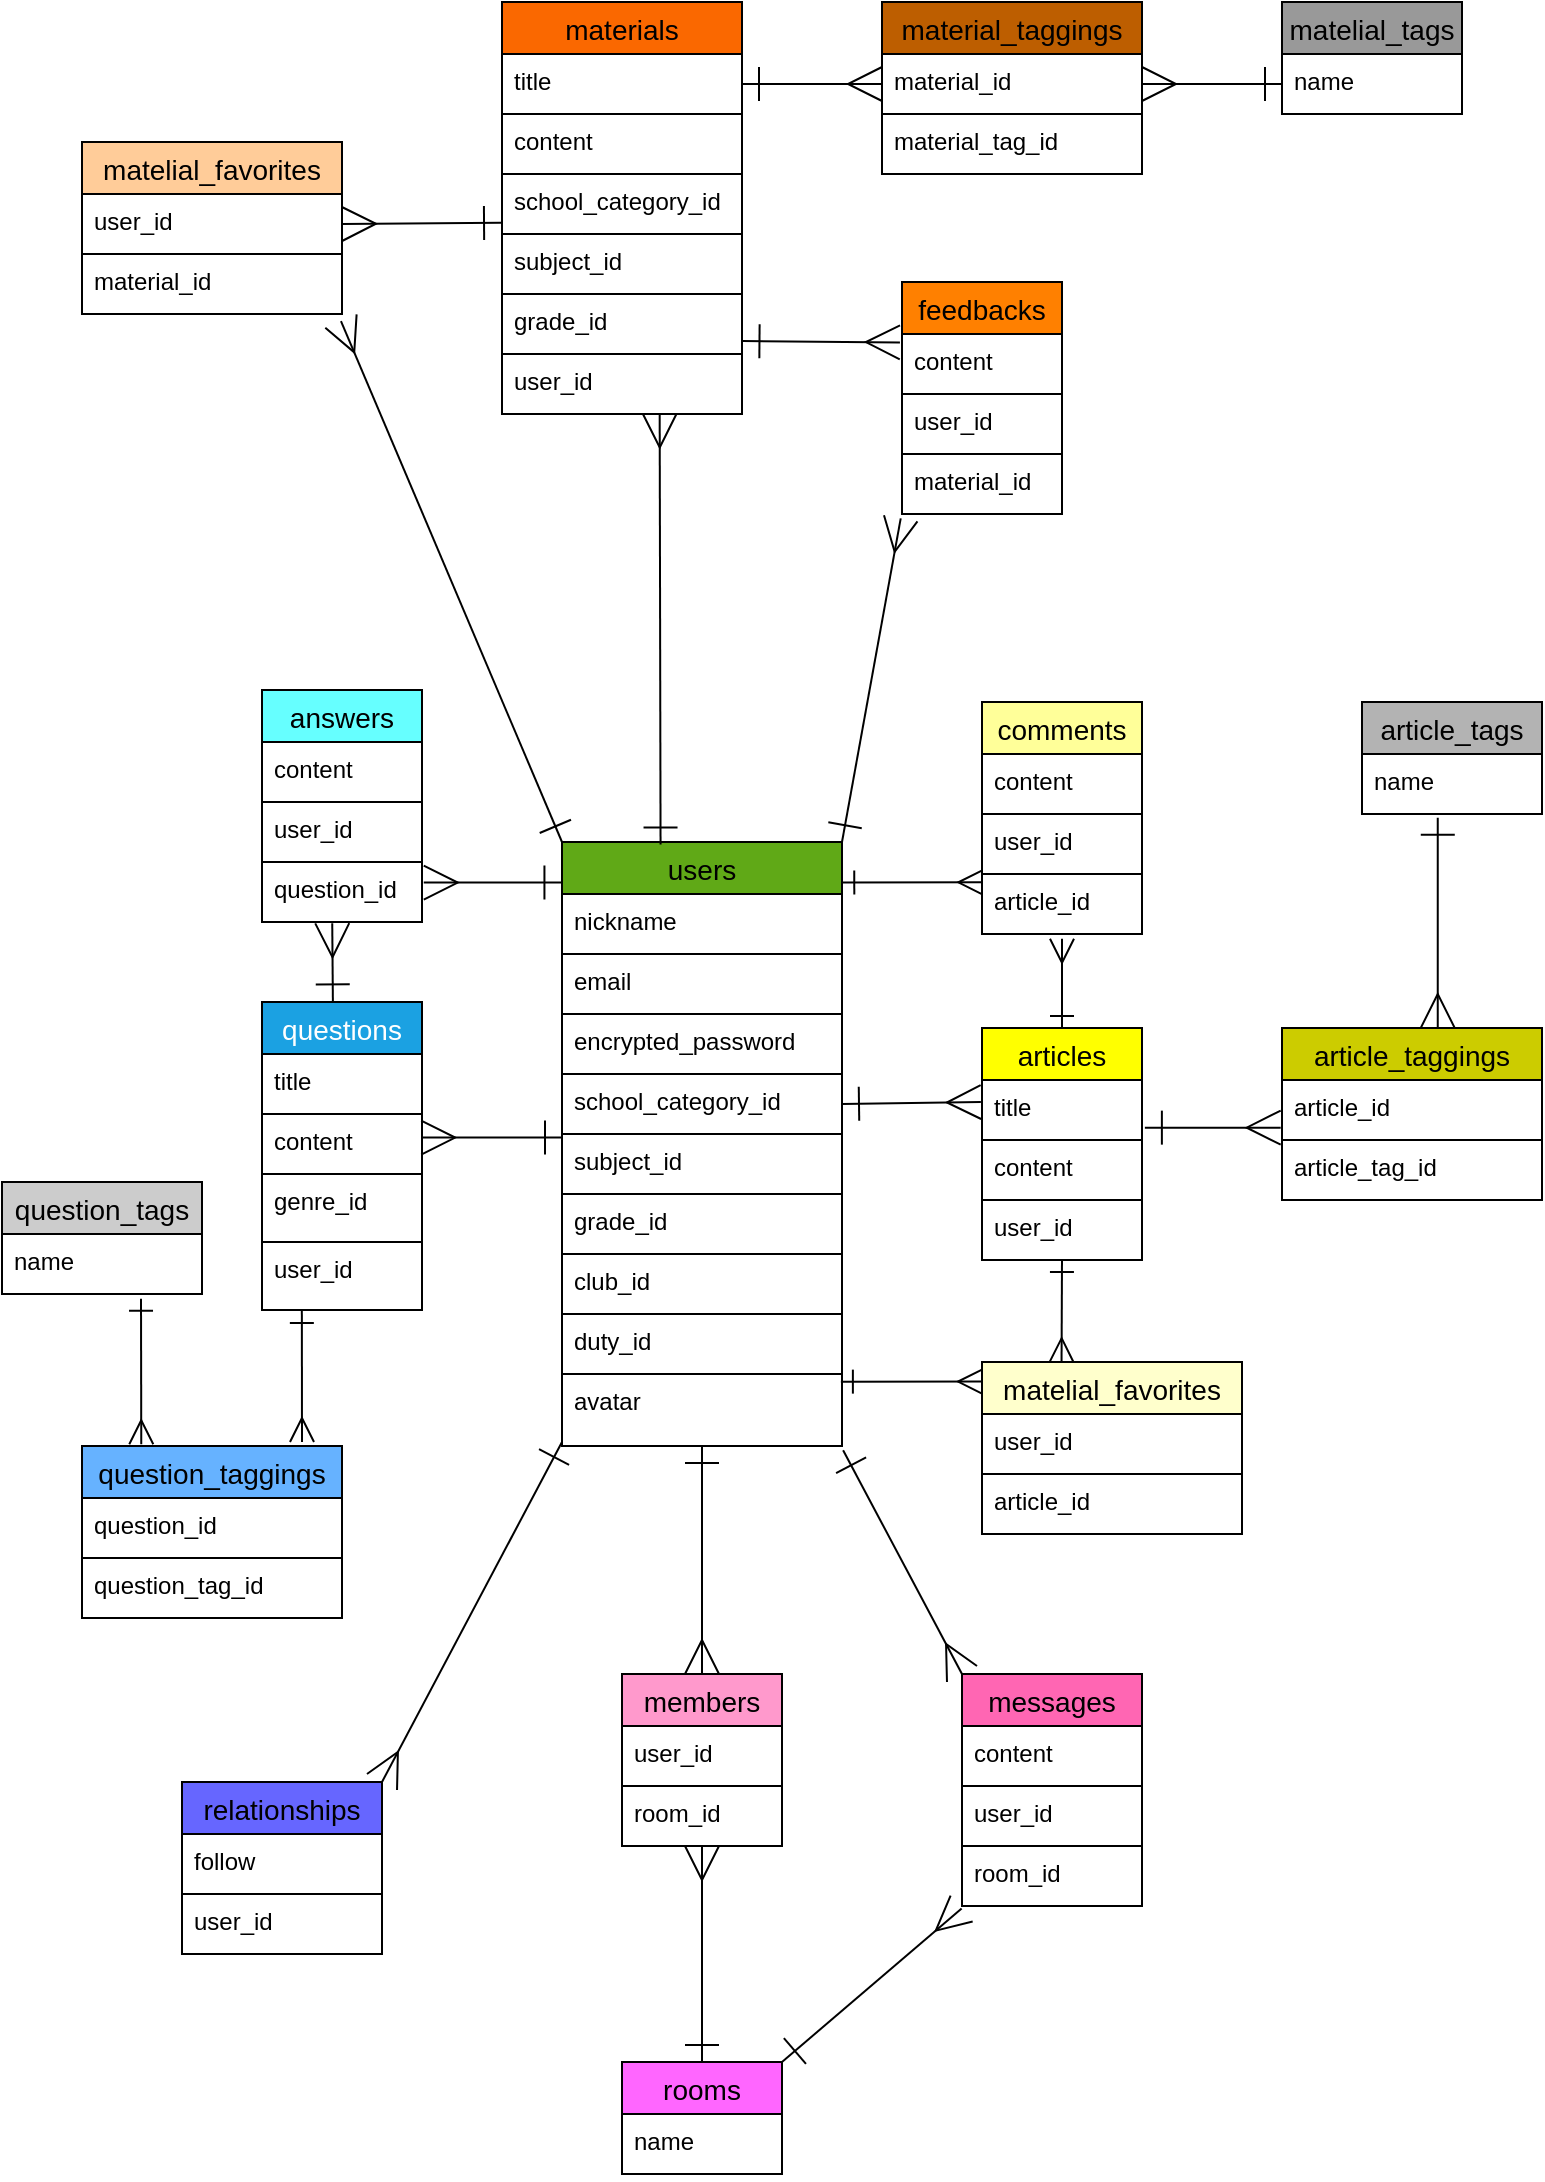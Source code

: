 <mxfile>
    <diagram id="DywBI7T-c0ppNX2j3ymx" name="ページ1">
        <mxGraphModel dx="924" dy="1140" grid="0" gridSize="10" guides="1" tooltips="1" connect="1" arrows="1" fold="1" page="1" pageScale="1" pageWidth="827" pageHeight="1169" background="#ffffff" math="0" shadow="0">
            <root>
                <mxCell id="0"/>
                <mxCell id="1" parent="0"/>
                <mxCell id="2" value="users" style="swimlane;fontStyle=0;childLayout=stackLayout;horizontal=1;startSize=26;horizontalStack=0;resizeParent=1;resizeParentMax=0;resizeLast=0;collapsible=1;marginBottom=0;align=center;fontSize=14;fillColor=#60a917;strokeColor=#000000;fontColor=#000000;labelBackgroundColor=none;strokeWidth=1;" parent="1" vertex="1">
                    <mxGeometry x="310" y="450" width="140" height="302" as="geometry"/>
                </mxCell>
                <mxCell id="3" value="nickname" style="text;strokeColor=#000000;fillColor=none;spacingLeft=4;spacingRight=4;overflow=hidden;rotatable=0;points=[[0,0.5],[1,0.5]];portConstraint=eastwest;fontSize=12;fontColor=#000000;labelBackgroundColor=none;strokeWidth=1;" parent="2" vertex="1">
                    <mxGeometry y="26" width="140" height="30" as="geometry"/>
                </mxCell>
                <mxCell id="160" value="email" style="text;strokeColor=#000000;fillColor=none;spacingLeft=4;spacingRight=4;overflow=hidden;rotatable=0;points=[[0,0.5],[1,0.5]];portConstraint=eastwest;fontSize=12;fontColor=#000000;labelBackgroundColor=none;strokeWidth=1;" parent="2" vertex="1">
                    <mxGeometry y="56" width="140" height="30" as="geometry"/>
                </mxCell>
                <mxCell id="30" value="encrypted_password        " style="text;strokeColor=#000000;fillColor=none;spacingLeft=4;spacingRight=4;overflow=hidden;rotatable=0;points=[[0,0.5],[1,0.5]];portConstraint=eastwest;fontSize=12;fontColor=#000000;labelBackgroundColor=none;strokeWidth=1;" parent="2" vertex="1">
                    <mxGeometry y="86" width="140" height="30" as="geometry"/>
                </mxCell>
                <mxCell id="29" value="school_category_id" style="text;strokeColor=#000000;fillColor=none;spacingLeft=4;spacingRight=4;overflow=hidden;rotatable=0;points=[[0,0.5],[1,0.5]];portConstraint=eastwest;fontSize=12;fontColor=#000000;labelBackgroundColor=none;strokeWidth=1;" parent="2" vertex="1">
                    <mxGeometry y="116" width="140" height="30" as="geometry"/>
                </mxCell>
                <mxCell id="34" value="subject_id" style="text;strokeColor=#000000;fillColor=none;spacingLeft=4;spacingRight=4;overflow=hidden;rotatable=0;points=[[0,0.5],[1,0.5]];portConstraint=eastwest;fontSize=12;fontColor=#000000;labelBackgroundColor=none;strokeWidth=1;" parent="2" vertex="1">
                    <mxGeometry y="146" width="140" height="30" as="geometry"/>
                </mxCell>
                <mxCell id="33" value="grade_id" style="text;strokeColor=#000000;fillColor=none;spacingLeft=4;spacingRight=4;overflow=hidden;rotatable=0;points=[[0,0.5],[1,0.5]];portConstraint=eastwest;fontSize=12;fontColor=#000000;labelBackgroundColor=none;strokeWidth=1;" parent="2" vertex="1">
                    <mxGeometry y="176" width="140" height="30" as="geometry"/>
                </mxCell>
                <mxCell id="32" value="club_id" style="text;strokeColor=#000000;fillColor=none;spacingLeft=4;spacingRight=4;overflow=hidden;rotatable=0;points=[[0,0.5],[1,0.5]];portConstraint=eastwest;fontSize=12;fontColor=#000000;labelBackgroundColor=none;strokeWidth=1;" parent="2" vertex="1">
                    <mxGeometry y="206" width="140" height="30" as="geometry"/>
                </mxCell>
                <mxCell id="31" value="duty_id" style="text;strokeColor=#000000;fillColor=none;spacingLeft=4;spacingRight=4;overflow=hidden;rotatable=0;points=[[0,0.5],[1,0.5]];portConstraint=eastwest;fontSize=12;fontColor=#000000;labelBackgroundColor=none;strokeWidth=1;" parent="2" vertex="1">
                    <mxGeometry y="236" width="140" height="30" as="geometry"/>
                </mxCell>
                <mxCell id="184" value="avatar" style="text;strokeColor=#000000;fillColor=none;spacingLeft=4;spacingRight=4;overflow=hidden;rotatable=0;points=[[0,0.5],[1,0.5]];portConstraint=eastwest;fontSize=12;fontColor=#000000;labelBackgroundColor=none;strokeWidth=1;" parent="2" vertex="1">
                    <mxGeometry y="266" width="140" height="36" as="geometry"/>
                </mxCell>
                <mxCell id="115" style="edgeStyle=none;html=1;entryX=0.352;entryY=0.004;entryDx=0;entryDy=0;startArrow=ERmany;startFill=0;endArrow=ERone;endFill=0;startSize=15;endSize=15;sourcePerimeterSpacing=10;targetPerimeterSpacing=0;exitX=0.657;exitY=0.992;exitDx=0;exitDy=0;exitPerimeter=0;entryPerimeter=0;fontColor=#000000;labelBackgroundColor=none;strokeWidth=1;strokeColor=#000000;" parent="1" source="219" target="2" edge="1">
                    <mxGeometry relative="1" as="geometry">
                        <mxPoint x="339.03" y="234.23" as="sourcePoint"/>
                    </mxGeometry>
                </mxCell>
                <mxCell id="38" value="materials" style="swimlane;fontStyle=0;childLayout=stackLayout;horizontal=1;startSize=26;horizontalStack=0;resizeParent=1;resizeParentMax=0;resizeLast=0;collapsible=1;marginBottom=0;align=center;fontSize=14;fillColor=#fa6800;fontColor=#000000;strokeColor=#000000;labelBackgroundColor=none;strokeWidth=1;" parent="1" vertex="1">
                    <mxGeometry x="280" y="30" width="120" height="206" as="geometry"/>
                </mxCell>
                <mxCell id="39" value="title" style="text;strokeColor=#000000;fillColor=none;spacingLeft=4;spacingRight=4;overflow=hidden;rotatable=0;points=[[0,0.5],[1,0.5]];portConstraint=eastwest;fontSize=12;fontColor=#000000;labelBackgroundColor=none;strokeWidth=1;" parent="38" vertex="1">
                    <mxGeometry y="26" width="120" height="30" as="geometry"/>
                </mxCell>
                <mxCell id="47" value="content" style="text;strokeColor=#000000;fillColor=none;spacingLeft=4;spacingRight=4;overflow=hidden;rotatable=0;points=[[0,0.5],[1,0.5]];portConstraint=eastwest;fontSize=12;fontColor=#000000;labelBackgroundColor=none;strokeWidth=1;" parent="38" vertex="1">
                    <mxGeometry y="56" width="120" height="30" as="geometry"/>
                </mxCell>
                <mxCell id="40" value="school_category_id" style="text;strokeColor=#000000;fillColor=none;spacingLeft=4;spacingRight=4;overflow=hidden;rotatable=0;points=[[0,0.5],[1,0.5]];portConstraint=eastwest;fontSize=12;fontColor=#000000;labelBackgroundColor=none;strokeWidth=1;" parent="38" vertex="1">
                    <mxGeometry y="86" width="120" height="30" as="geometry"/>
                </mxCell>
                <mxCell id="41" value="subject_id" style="text;strokeColor=#000000;fillColor=none;spacingLeft=4;spacingRight=4;overflow=hidden;rotatable=0;points=[[0,0.5],[1,0.5]];portConstraint=eastwest;fontSize=12;fontColor=#000000;labelBackgroundColor=none;strokeWidth=1;" parent="38" vertex="1">
                    <mxGeometry y="116" width="120" height="30" as="geometry"/>
                </mxCell>
                <mxCell id="43" value="grade_id" style="text;strokeColor=#000000;fillColor=none;spacingLeft=4;spacingRight=4;overflow=hidden;rotatable=0;points=[[0,0.5],[1,0.5]];portConstraint=eastwest;fontSize=12;fontColor=#000000;labelBackgroundColor=none;strokeWidth=1;" parent="38" vertex="1">
                    <mxGeometry y="146" width="120" height="30" as="geometry"/>
                </mxCell>
                <mxCell id="219" value="user_id" style="text;strokeColor=#000000;fillColor=none;spacingLeft=4;spacingRight=4;overflow=hidden;rotatable=0;points=[[0,0.5],[1,0.5]];portConstraint=eastwest;fontSize=12;fontColor=#000000;labelBackgroundColor=none;strokeWidth=1;" vertex="1" parent="38">
                    <mxGeometry y="176" width="120" height="30" as="geometry"/>
                </mxCell>
                <mxCell id="48" value="matelial_tags" style="swimlane;fontStyle=0;childLayout=stackLayout;horizontal=1;startSize=26;horizontalStack=0;resizeParent=1;resizeParentMax=0;resizeLast=0;collapsible=1;marginBottom=0;align=center;fontSize=14;fillColor=#999999;fontColor=#000000;strokeColor=#000000;labelBackgroundColor=none;strokeWidth=1;" parent="1" vertex="1">
                    <mxGeometry x="670" y="30" width="90" height="56" as="geometry"/>
                </mxCell>
                <mxCell id="49" value="name&#10;" style="text;strokeColor=#000000;fillColor=none;spacingLeft=4;spacingRight=4;overflow=hidden;rotatable=0;points=[[0,0.5],[1,0.5]];portConstraint=eastwest;fontSize=12;fontColor=#000000;labelBackgroundColor=none;strokeWidth=1;" parent="48" vertex="1">
                    <mxGeometry y="26" width="90" height="30" as="geometry"/>
                </mxCell>
                <mxCell id="133" style="edgeStyle=none;html=1;entryX=0;entryY=0.5;entryDx=0;entryDy=0;startArrow=ERmany;startFill=0;endArrow=ERone;endFill=0;startSize=15;endSize=15;sourcePerimeterSpacing=10;targetPerimeterSpacing=0;fontColor=#000000;labelBackgroundColor=none;strokeWidth=1;strokeColor=#000000;" parent="1" target="49" edge="1">
                    <mxGeometry relative="1" as="geometry">
                        <mxPoint x="600" y="71" as="sourcePoint"/>
                    </mxGeometry>
                </mxCell>
                <mxCell id="67" value="material_taggings" style="swimlane;fontStyle=0;childLayout=stackLayout;horizontal=1;startSize=26;horizontalStack=0;resizeParent=1;resizeParentMax=0;resizeLast=0;collapsible=1;marginBottom=0;align=center;fontSize=14;fillColor=#BD5E00;fontColor=#000000;strokeColor=#000000;labelBackgroundColor=none;strokeWidth=1;" parent="1" vertex="1">
                    <mxGeometry x="470" y="30" width="130" height="86" as="geometry"/>
                </mxCell>
                <mxCell id="191" value="material_id" style="text;strokeColor=#000000;fillColor=none;spacingLeft=4;spacingRight=4;overflow=hidden;rotatable=0;points=[[0,0.5],[1,0.5]];portConstraint=eastwest;fontSize=12;fontColor=#000000;labelBackgroundColor=none;strokeWidth=1;" vertex="1" parent="67">
                    <mxGeometry y="26" width="130" height="30" as="geometry"/>
                </mxCell>
                <mxCell id="192" value="material_tag_id" style="text;strokeColor=#000000;fillColor=none;spacingLeft=4;spacingRight=4;overflow=hidden;rotatable=0;points=[[0,0.5],[1,0.5]];portConstraint=eastwest;fontSize=12;fontColor=#000000;labelBackgroundColor=none;strokeWidth=1;" vertex="1" parent="67">
                    <mxGeometry y="56" width="130" height="30" as="geometry"/>
                </mxCell>
                <mxCell id="72" value="feedbacks" style="swimlane;fontStyle=0;childLayout=stackLayout;horizontal=1;startSize=26;horizontalStack=0;resizeParent=1;resizeParentMax=0;resizeLast=0;collapsible=1;marginBottom=0;align=center;fontSize=14;fillColor=#FF8000;fontColor=#000000;strokeColor=#000000;labelBackgroundColor=none;strokeWidth=1;" parent="1" vertex="1">
                    <mxGeometry x="480" y="170" width="80" height="116" as="geometry"/>
                </mxCell>
                <mxCell id="73" value="content" style="text;strokeColor=#000000;fillColor=none;spacingLeft=4;spacingRight=4;overflow=hidden;rotatable=0;points=[[0,0.5],[1,0.5]];portConstraint=eastwest;fontSize=12;fontColor=#000000;labelBackgroundColor=none;strokeWidth=1;" parent="72" vertex="1">
                    <mxGeometry y="26" width="80" height="30" as="geometry"/>
                </mxCell>
                <mxCell id="190" value="user_id" style="text;strokeColor=#000000;fillColor=none;spacingLeft=4;spacingRight=4;overflow=hidden;rotatable=0;points=[[0,0.5],[1,0.5]];portConstraint=eastwest;fontSize=12;fontColor=#000000;labelBackgroundColor=none;strokeWidth=1;" vertex="1" parent="72">
                    <mxGeometry y="56" width="80" height="30" as="geometry"/>
                </mxCell>
                <mxCell id="189" value="material_id" style="text;strokeColor=#000000;fillColor=none;spacingLeft=4;spacingRight=4;overflow=hidden;rotatable=0;points=[[0,0.5],[1,0.5]];portConstraint=eastwest;fontSize=12;fontColor=#000000;labelBackgroundColor=none;strokeWidth=1;" vertex="1" parent="72">
                    <mxGeometry y="86" width="80" height="30" as="geometry"/>
                </mxCell>
                <mxCell id="76" value="questions" style="swimlane;fontStyle=0;childLayout=stackLayout;horizontal=1;startSize=26;horizontalStack=0;resizeParent=1;resizeParentMax=0;resizeLast=0;collapsible=1;marginBottom=0;align=center;fontSize=14;fontColor=#ffffff;labelBackgroundColor=none;strokeWidth=1;strokeColor=#000000;fillColor=#1ba1e2;" parent="1" vertex="1">
                    <mxGeometry x="160" y="530" width="80" height="154" as="geometry"/>
                </mxCell>
                <mxCell id="77" value="title" style="text;strokeColor=#000000;fillColor=none;spacingLeft=4;spacingRight=4;overflow=hidden;rotatable=0;points=[[0,0.5],[1,0.5]];portConstraint=eastwest;fontSize=12;fontColor=#000000;labelBackgroundColor=none;strokeWidth=1;" parent="76" vertex="1">
                    <mxGeometry y="26" width="80" height="30" as="geometry"/>
                </mxCell>
                <mxCell id="78" value="content" style="text;strokeColor=#000000;fillColor=none;spacingLeft=4;spacingRight=4;overflow=hidden;rotatable=0;points=[[0,0.5],[1,0.5]];portConstraint=eastwest;fontSize=12;fontColor=#000000;labelBackgroundColor=none;strokeWidth=1;" parent="76" vertex="1">
                    <mxGeometry y="56" width="80" height="30" as="geometry"/>
                </mxCell>
                <mxCell id="79" value="genre_id" style="text;strokeColor=#000000;fillColor=none;spacingLeft=4;spacingRight=4;overflow=hidden;rotatable=0;points=[[0,0.5],[1,0.5]];portConstraint=eastwest;fontSize=12;fontColor=#000000;labelBackgroundColor=none;strokeWidth=1;" parent="76" vertex="1">
                    <mxGeometry y="86" width="80" height="34" as="geometry"/>
                </mxCell>
                <mxCell id="211" value="user_id" style="text;strokeColor=#000000;fillColor=none;spacingLeft=4;spacingRight=4;overflow=hidden;rotatable=0;points=[[0,0.5],[1,0.5]];portConstraint=eastwest;fontSize=12;fontColor=#000000;labelBackgroundColor=none;strokeWidth=1;" vertex="1" parent="76">
                    <mxGeometry y="120" width="80" height="34" as="geometry"/>
                </mxCell>
                <mxCell id="118" style="edgeStyle=none;html=1;entryX=0.443;entryY=-0.002;entryDx=0;entryDy=0;entryPerimeter=0;startArrow=ERmany;startFill=0;endArrow=ERone;endFill=0;startSize=15;endSize=15;sourcePerimeterSpacing=10;targetPerimeterSpacing=0;exitX=0.439;exitY=1.021;exitDx=0;exitDy=0;exitPerimeter=0;fontColor=#000000;labelBackgroundColor=none;strokeWidth=1;strokeColor=#000000;" parent="1" source="216" target="76" edge="1">
                    <mxGeometry relative="1" as="geometry">
                        <mxPoint x="126.8" y="545.388" as="targetPoint"/>
                        <mxPoint x="200" y="472" as="sourcePoint"/>
                    </mxGeometry>
                </mxCell>
                <mxCell id="81" value="answers" style="swimlane;fontStyle=0;childLayout=stackLayout;horizontal=1;startSize=26;horizontalStack=0;resizeParent=1;resizeParentMax=0;resizeLast=0;collapsible=1;marginBottom=0;align=center;fontSize=14;fontColor=#000000;labelBackgroundColor=none;strokeWidth=1;strokeColor=#000000;fillColor=#66FFFF;" parent="1" vertex="1">
                    <mxGeometry x="160" y="374" width="80" height="116" as="geometry"/>
                </mxCell>
                <mxCell id="82" value="content" style="text;strokeColor=#000000;fillColor=none;spacingLeft=4;spacingRight=4;overflow=hidden;rotatable=0;points=[[0,0.5],[1,0.5]];portConstraint=eastwest;fontSize=12;fontColor=#000000;labelBackgroundColor=none;strokeWidth=1;" parent="81" vertex="1">
                    <mxGeometry y="26" width="80" height="30" as="geometry"/>
                </mxCell>
                <mxCell id="214" value="user_id" style="text;strokeColor=#000000;fillColor=none;spacingLeft=4;spacingRight=4;overflow=hidden;rotatable=0;points=[[0,0.5],[1,0.5]];portConstraint=eastwest;fontSize=12;fontColor=#000000;labelBackgroundColor=none;strokeWidth=1;" vertex="1" parent="81">
                    <mxGeometry y="56" width="80" height="30" as="geometry"/>
                </mxCell>
                <mxCell id="216" value="question_id" style="text;strokeColor=#000000;fillColor=none;spacingLeft=4;spacingRight=4;overflow=hidden;rotatable=0;points=[[0,0.5],[1,0.5]];portConstraint=eastwest;fontSize=12;fontColor=#000000;labelBackgroundColor=none;strokeWidth=1;" vertex="1" parent="81">
                    <mxGeometry y="86" width="80" height="30" as="geometry"/>
                </mxCell>
                <mxCell id="165" style="edgeStyle=none;html=1;exitX=0.5;exitY=0;exitDx=0;exitDy=0;entryX=0.5;entryY=1.079;entryDx=0;entryDy=0;entryPerimeter=0;endArrow=ERmany;endFill=0;startArrow=ERone;startFill=0;endSize=10;startSize=10;fontColor=#000000;labelBackgroundColor=none;strokeWidth=1;strokeColor=#000000;" parent="1" source="90" target="198" edge="1">
                    <mxGeometry relative="1" as="geometry"/>
                </mxCell>
                <mxCell id="90" value="articles" style="swimlane;fontStyle=0;childLayout=stackLayout;horizontal=1;startSize=26;horizontalStack=0;resizeParent=1;resizeParentMax=0;resizeLast=0;collapsible=1;marginBottom=0;align=center;fontSize=14;fillColor=#FFFF00;fontColor=#000000;strokeColor=#000000;labelBackgroundColor=none;strokeWidth=1;" parent="1" vertex="1">
                    <mxGeometry x="520" y="543" width="80" height="116" as="geometry"/>
                </mxCell>
                <mxCell id="91" value="title" style="text;strokeColor=#000000;fillColor=none;spacingLeft=4;spacingRight=4;overflow=hidden;rotatable=0;points=[[0,0.5],[1,0.5]];portConstraint=eastwest;fontSize=12;fontColor=#000000;labelBackgroundColor=none;strokeWidth=1;" parent="90" vertex="1">
                    <mxGeometry y="26" width="80" height="30" as="geometry"/>
                </mxCell>
                <mxCell id="92" value="content" style="text;strokeColor=#000000;fillColor=none;spacingLeft=4;spacingRight=4;overflow=hidden;rotatable=0;points=[[0,0.5],[1,0.5]];portConstraint=eastwest;fontSize=12;fontColor=#000000;labelBackgroundColor=none;strokeWidth=1;" parent="90" vertex="1">
                    <mxGeometry y="56" width="80" height="30" as="geometry"/>
                </mxCell>
                <mxCell id="202" value="user_id" style="text;strokeColor=#000000;fillColor=none;spacingLeft=4;spacingRight=4;overflow=hidden;rotatable=0;points=[[0,0.5],[1,0.5]];portConstraint=eastwest;fontSize=12;fontColor=#000000;labelBackgroundColor=none;strokeWidth=1;" vertex="1" parent="90">
                    <mxGeometry y="86" width="80" height="30" as="geometry"/>
                </mxCell>
                <mxCell id="94" value="article_tags" style="swimlane;fontStyle=0;childLayout=stackLayout;horizontal=1;startSize=26;horizontalStack=0;resizeParent=1;resizeParentMax=0;resizeLast=0;collapsible=1;marginBottom=0;align=center;fontSize=14;fillColor=#B3B3B3;strokeColor=#000000;fontColor=#000000;labelBackgroundColor=none;strokeWidth=1;" parent="1" vertex="1">
                    <mxGeometry x="710" y="380" width="90" height="56" as="geometry"/>
                </mxCell>
                <mxCell id="95" value="name&#10;" style="text;strokeColor=#000000;fillColor=none;spacingLeft=4;spacingRight=4;overflow=hidden;rotatable=0;points=[[0,0.5],[1,0.5]];portConstraint=eastwest;fontSize=12;fontColor=#000000;labelBackgroundColor=none;strokeWidth=1;" parent="94" vertex="1">
                    <mxGeometry y="26" width="90" height="30" as="geometry"/>
                </mxCell>
                <mxCell id="122" style="edgeStyle=none;html=1;startArrow=ERmany;startFill=0;endArrow=ERone;endFill=0;startSize=15;endSize=15;sourcePerimeterSpacing=10;targetPerimeterSpacing=0;exitX=1;exitY=0;exitDx=0;exitDy=0;fontColor=#000000;labelBackgroundColor=none;strokeWidth=1;strokeColor=#000000;" parent="1" source="96" edge="1">
                    <mxGeometry relative="1" as="geometry">
                        <mxPoint x="345" y="760" as="sourcePoint"/>
                        <mxPoint x="310" y="750" as="targetPoint"/>
                    </mxGeometry>
                </mxCell>
                <mxCell id="96" value="relationships" style="swimlane;fontStyle=0;childLayout=stackLayout;horizontal=1;startSize=26;horizontalStack=0;resizeParent=1;resizeParentMax=0;resizeLast=0;collapsible=1;marginBottom=0;align=center;fontSize=14;fontColor=#000000;labelBackgroundColor=none;strokeWidth=1;strokeColor=#000000;fillColor=#6666FF;" parent="1" vertex="1">
                    <mxGeometry x="120" y="920" width="100" height="86" as="geometry"/>
                </mxCell>
                <mxCell id="159" value="follow" style="text;strokeColor=#000000;fillColor=none;spacingLeft=4;spacingRight=4;overflow=hidden;rotatable=0;points=[[0,0.5],[1,0.5]];portConstraint=eastwest;fontSize=12;fontColor=#000000;labelBackgroundColor=none;strokeWidth=1;" parent="96" vertex="1">
                    <mxGeometry y="26" width="100" height="30" as="geometry"/>
                </mxCell>
                <mxCell id="210" value="user_id" style="text;strokeColor=#000000;fillColor=none;spacingLeft=4;spacingRight=4;overflow=hidden;rotatable=0;points=[[0,0.5],[1,0.5]];portConstraint=eastwest;fontSize=12;fontColor=#000000;labelBackgroundColor=none;strokeWidth=1;" vertex="1" parent="96">
                    <mxGeometry y="56" width="100" height="30" as="geometry"/>
                </mxCell>
                <mxCell id="106" style="edgeStyle=none;html=1;exitX=1;exitY=0.5;exitDx=0;exitDy=0;entryX=-0.004;entryY=0.814;entryDx=0;entryDy=0;endArrow=ERone;endFill=0;startArrow=ERmany;startFill=0;endSize=15;startSize=15;entryPerimeter=0;fontColor=#000000;labelBackgroundColor=none;strokeWidth=1;strokeColor=#000000;" parent="1" source="187" target="40" edge="1">
                    <mxGeometry relative="1" as="geometry"/>
                </mxCell>
                <mxCell id="102" value="matelial_favorites" style="swimlane;fontStyle=0;childLayout=stackLayout;horizontal=1;startSize=26;horizontalStack=0;resizeParent=1;resizeParentMax=0;resizeLast=0;collapsible=1;marginBottom=0;align=center;fontSize=14;fillColor=#FFCC99;fontColor=#000000;strokeColor=#000000;labelBackgroundColor=none;strokeWidth=1;" parent="1" vertex="1">
                    <mxGeometry x="70" y="100" width="130" height="86" as="geometry"/>
                </mxCell>
                <mxCell id="187" value="user_id" style="text;strokeColor=#000000;fillColor=none;spacingLeft=4;spacingRight=4;overflow=hidden;rotatable=0;points=[[0,0.5],[1,0.5]];portConstraint=eastwest;fontSize=12;fontColor=#000000;labelBackgroundColor=none;strokeWidth=1;" vertex="1" parent="102">
                    <mxGeometry y="26" width="130" height="30" as="geometry"/>
                </mxCell>
                <mxCell id="188" value="material_id" style="text;strokeColor=#000000;fillColor=none;spacingLeft=4;spacingRight=4;overflow=hidden;rotatable=0;points=[[0,0.5],[1,0.5]];portConstraint=eastwest;fontSize=12;fontColor=#000000;labelBackgroundColor=none;strokeWidth=1;" vertex="1" parent="102">
                    <mxGeometry y="56" width="130" height="30" as="geometry"/>
                </mxCell>
                <mxCell id="109" style="edgeStyle=none;html=1;exitX=0.996;exitY=1.117;exitDx=0;exitDy=0;endArrow=ERone;endFill=0;startArrow=ERmany;startFill=0;endSize=15;startSize=15;exitPerimeter=0;entryX=0;entryY=0;entryDx=0;entryDy=0;fontColor=#000000;labelBackgroundColor=none;strokeWidth=1;strokeColor=#000000;" parent="1" source="188" target="2" edge="1">
                    <mxGeometry relative="1" as="geometry">
                        <mxPoint x="190" y="325" as="sourcePoint"/>
                        <mxPoint x="310" y="440" as="targetPoint"/>
                    </mxGeometry>
                </mxCell>
                <mxCell id="110" style="edgeStyle=none;html=1;entryX=1.002;entryY=0.785;entryDx=0;entryDy=0;startArrow=ERmany;startFill=0;endArrow=ERone;endFill=0;endSize=15;startSize=15;entryPerimeter=0;exitX=-0.013;exitY=0.14;exitDx=0;exitDy=0;exitPerimeter=0;fontColor=#000000;labelBackgroundColor=none;strokeWidth=1;strokeColor=#000000;" parent="1" source="73" target="43" edge="1">
                    <mxGeometry relative="1" as="geometry">
                        <mxPoint x="480" y="260" as="sourcePoint"/>
                    </mxGeometry>
                </mxCell>
                <mxCell id="117" style="edgeStyle=none;html=1;exitX=0.995;exitY=0.392;exitDx=0;exitDy=0;startArrow=ERmany;startFill=0;endArrow=ERone;endFill=0;startSize=15;endSize=15;sourcePerimeterSpacing=10;targetPerimeterSpacing=0;exitPerimeter=0;entryX=0;entryY=0.059;entryDx=0;entryDy=0;entryPerimeter=0;fontColor=#000000;labelBackgroundColor=none;strokeWidth=1;strokeColor=#000000;" parent="1" source="78" edge="1" target="34">
                    <mxGeometry relative="1" as="geometry">
                        <mxPoint x="280" y="553" as="sourcePoint"/>
                        <mxPoint x="310" y="551" as="targetPoint"/>
                    </mxGeometry>
                </mxCell>
                <mxCell id="119" style="edgeStyle=none;html=1;exitX=-0.007;exitY=0.367;exitDx=0;exitDy=0;startArrow=ERmany;startFill=0;endArrow=ERone;endFill=0;startSize=15;endSize=15;sourcePerimeterSpacing=10;targetPerimeterSpacing=0;entryX=1;entryY=0.5;entryDx=0;entryDy=0;exitPerimeter=0;fontColor=#000000;labelBackgroundColor=none;strokeWidth=1;strokeColor=#000000;" parent="1" source="91" target="29" edge="1">
                    <mxGeometry relative="1" as="geometry">
                        <mxPoint x="390" y="531" as="targetPoint"/>
                    </mxGeometry>
                </mxCell>
                <mxCell id="128" style="edgeStyle=none;html=1;entryX=1.018;entryY=0.794;entryDx=0;entryDy=0;startArrow=ERmany;startFill=0;endArrow=ERone;endFill=0;startSize=15;endSize=15;sourcePerimeterSpacing=10;targetPerimeterSpacing=0;exitX=-0.005;exitY=0.794;exitDx=0;exitDy=0;entryPerimeter=0;exitPerimeter=0;fontColor=#000000;labelBackgroundColor=none;strokeWidth=1;strokeColor=#000000;" parent="1" source="200" target="91" edge="1">
                    <mxGeometry relative="1" as="geometry">
                        <mxPoint x="548.32" y="549.63" as="targetPoint"/>
                        <mxPoint x="660" y="538" as="sourcePoint"/>
                    </mxGeometry>
                </mxCell>
                <mxCell id="129" style="edgeStyle=none;html=1;exitX=0.599;exitY=0;exitDx=0;exitDy=0;startArrow=ERmany;startFill=0;endArrow=ERone;endFill=0;startSize=15;endSize=15;sourcePerimeterSpacing=10;targetPerimeterSpacing=0;entryX=0.421;entryY=1.063;entryDx=0;entryDy=0;entryPerimeter=0;exitPerimeter=0;fontColor=#000000;labelBackgroundColor=none;strokeWidth=1;strokeColor=#000000;" parent="1" source="123" target="95" edge="1">
                    <mxGeometry relative="1" as="geometry">
                        <mxPoint x="720.0" y="550" as="targetPoint"/>
                    </mxGeometry>
                </mxCell>
                <mxCell id="123" value="article_taggings" style="swimlane;fontStyle=0;childLayout=stackLayout;horizontal=1;startSize=26;horizontalStack=0;resizeParent=1;resizeParentMax=0;resizeLast=0;collapsible=1;marginBottom=0;align=center;fontSize=14;fontColor=#000000;labelBackgroundColor=none;strokeWidth=1;strokeColor=#000000;fillColor=#CCCC00;" parent="1" vertex="1">
                    <mxGeometry x="670" y="543" width="130" height="86" as="geometry"/>
                </mxCell>
                <mxCell id="200" value="article_id" style="text;strokeColor=#000000;fillColor=none;spacingLeft=4;spacingRight=4;overflow=hidden;rotatable=0;points=[[0,0.5],[1,0.5]];portConstraint=eastwest;fontSize=12;fontColor=#000000;labelBackgroundColor=none;strokeWidth=1;" vertex="1" parent="123">
                    <mxGeometry y="26" width="130" height="30" as="geometry"/>
                </mxCell>
                <mxCell id="201" value="article_tag_id" style="text;strokeColor=#000000;fillColor=none;spacingLeft=4;spacingRight=4;overflow=hidden;rotatable=0;points=[[0,0.5],[1,0.5]];portConstraint=eastwest;fontSize=12;fontColor=#000000;labelBackgroundColor=none;strokeWidth=1;" vertex="1" parent="123">
                    <mxGeometry y="56" width="130" height="30" as="geometry"/>
                </mxCell>
                <mxCell id="135" style="edgeStyle=none;html=1;exitX=0;exitY=0.5;exitDx=0;exitDy=0;entryX=1;entryY=0.5;entryDx=0;entryDy=0;startArrow=ERmany;startFill=0;endArrow=ERone;endFill=0;startSize=15;endSize=15;sourcePerimeterSpacing=10;targetPerimeterSpacing=0;fontColor=#000000;labelBackgroundColor=none;strokeWidth=1;strokeColor=#000000;" parent="1" target="39" edge="1">
                    <mxGeometry relative="1" as="geometry">
                        <mxPoint x="470" y="71" as="sourcePoint"/>
                    </mxGeometry>
                </mxCell>
                <mxCell id="137" style="edgeStyle=none;html=1;entryX=1;entryY=0;entryDx=0;entryDy=0;startArrow=ERmany;startFill=0;endArrow=ERone;endFill=0;startSize=15;endSize=15;sourcePerimeterSpacing=10;targetPerimeterSpacing=0;exitX=-0.008;exitY=1.073;exitDx=0;exitDy=0;exitPerimeter=0;fontColor=#000000;labelBackgroundColor=none;strokeWidth=1;strokeColor=#000000;" parent="1" source="189" target="2" edge="1">
                    <mxGeometry relative="1" as="geometry">
                        <mxPoint x="480" y="270" as="sourcePoint"/>
                    </mxGeometry>
                </mxCell>
                <mxCell id="138" style="edgeStyle=none;html=1;exitX=1.011;exitY=0.343;exitDx=0;exitDy=0;entryX=-0.002;entryY=0.067;entryDx=0;entryDy=0;startArrow=ERmany;startFill=0;endArrow=ERone;endFill=0;startSize=15;endSize=15;sourcePerimeterSpacing=10;targetPerimeterSpacing=0;entryPerimeter=0;exitPerimeter=0;fontColor=#000000;labelBackgroundColor=none;strokeWidth=1;strokeColor=#000000;" parent="1" source="216" target="2" edge="1">
                    <mxGeometry relative="1" as="geometry"/>
                </mxCell>
                <mxCell id="139" value="rooms" style="swimlane;fontStyle=0;childLayout=stackLayout;horizontal=1;startSize=26;horizontalStack=0;resizeParent=1;resizeParentMax=0;resizeLast=0;collapsible=1;marginBottom=0;align=center;fontSize=14;fillColor=#FF66FF;fontColor=#000000;strokeColor=#000000;labelBackgroundColor=none;strokeWidth=1;" parent="1" vertex="1">
                    <mxGeometry x="340" y="1060" width="80" height="56" as="geometry"/>
                </mxCell>
                <mxCell id="141" value="name" style="text;strokeColor=#000000;fillColor=none;spacingLeft=4;spacingRight=4;overflow=hidden;rotatable=0;points=[[0,0.5],[1,0.5]];portConstraint=eastwest;fontSize=12;fontColor=#000000;labelBackgroundColor=none;strokeWidth=1;" parent="139" vertex="1">
                    <mxGeometry y="26" width="80" height="30" as="geometry"/>
                </mxCell>
                <mxCell id="153" style="edgeStyle=none;html=1;entryX=1.004;entryY=1.059;entryDx=0;entryDy=0;entryPerimeter=0;startArrow=ERmany;startFill=0;endArrow=ERone;endFill=0;startSize=15;endSize=15;sourcePerimeterSpacing=10;targetPerimeterSpacing=0;exitX=0;exitY=0;exitDx=0;exitDy=0;fontColor=#000000;labelBackgroundColor=none;strokeWidth=1;strokeColor=#000000;" parent="1" source="144" target="184" edge="1">
                    <mxGeometry relative="1" as="geometry">
                        <mxPoint x="530" y="860" as="sourcePoint"/>
                    </mxGeometry>
                </mxCell>
                <mxCell id="144" value="messages" style="swimlane;fontStyle=0;childLayout=stackLayout;horizontal=1;startSize=26;horizontalStack=0;resizeParent=1;resizeParentMax=0;resizeLast=0;collapsible=1;marginBottom=0;align=center;fontSize=14;fillColor=#FF66B3;fontColor=#000000;strokeColor=#000000;labelBackgroundColor=none;strokeWidth=1;" parent="1" vertex="1">
                    <mxGeometry x="510" y="866" width="90" height="116" as="geometry"/>
                </mxCell>
                <mxCell id="145" value="content" style="text;strokeColor=#000000;fillColor=none;spacingLeft=4;spacingRight=4;overflow=hidden;rotatable=0;points=[[0,0.5],[1,0.5]];portConstraint=eastwest;fontSize=12;fontColor=#000000;labelBackgroundColor=none;strokeWidth=1;" parent="144" vertex="1">
                    <mxGeometry y="26" width="90" height="30" as="geometry"/>
                </mxCell>
                <mxCell id="205" value="user_id" style="text;strokeColor=#000000;fillColor=none;spacingLeft=4;spacingRight=4;overflow=hidden;rotatable=0;points=[[0,0.5],[1,0.5]];portConstraint=eastwest;fontSize=12;fontColor=#000000;labelBackgroundColor=none;strokeWidth=1;" vertex="1" parent="144">
                    <mxGeometry y="56" width="90" height="30" as="geometry"/>
                </mxCell>
                <mxCell id="207" value="room_id" style="text;strokeColor=#000000;fillColor=none;spacingLeft=4;spacingRight=4;overflow=hidden;rotatable=0;points=[[0,0.5],[1,0.5]];portConstraint=eastwest;fontSize=12;fontColor=#000000;labelBackgroundColor=none;strokeWidth=1;" vertex="1" parent="144">
                    <mxGeometry y="86" width="90" height="30" as="geometry"/>
                </mxCell>
                <mxCell id="152" style="edgeStyle=none;html=1;exitX=0.5;exitY=0;exitDx=0;exitDy=0;startArrow=ERmany;startFill=0;endArrow=ERone;endFill=0;startSize=15;endSize=15;sourcePerimeterSpacing=10;targetPerimeterSpacing=0;fontColor=#000000;labelBackgroundColor=none;strokeWidth=1;strokeColor=#000000;" parent="1" source="148" target="184" edge="1">
                    <mxGeometry relative="1" as="geometry"/>
                </mxCell>
                <mxCell id="148" value="members" style="swimlane;fontStyle=0;childLayout=stackLayout;horizontal=1;startSize=26;horizontalStack=0;resizeParent=1;resizeParentMax=0;resizeLast=0;collapsible=1;marginBottom=0;align=center;fontSize=14;fillColor=#FF99CC;fontColor=#000000;strokeColor=#000000;labelBackgroundColor=none;strokeWidth=1;" parent="1" vertex="1">
                    <mxGeometry x="340" y="866" width="80" height="86" as="geometry"/>
                </mxCell>
                <mxCell id="208" value="user_id" style="text;strokeColor=#000000;fillColor=none;spacingLeft=4;spacingRight=4;overflow=hidden;rotatable=0;points=[[0,0.5],[1,0.5]];portConstraint=eastwest;fontSize=12;fontColor=#000000;labelBackgroundColor=none;strokeWidth=1;" vertex="1" parent="148">
                    <mxGeometry y="26" width="80" height="30" as="geometry"/>
                </mxCell>
                <mxCell id="209" value="room_id" style="text;strokeColor=#000000;fillColor=none;spacingLeft=4;spacingRight=4;overflow=hidden;rotatable=0;points=[[0,0.5],[1,0.5]];portConstraint=eastwest;fontSize=12;fontColor=#000000;labelBackgroundColor=none;strokeWidth=1;" vertex="1" parent="148">
                    <mxGeometry y="56" width="80" height="30" as="geometry"/>
                </mxCell>
                <mxCell id="155" style="edgeStyle=none;html=1;entryX=1;entryY=0;entryDx=0;entryDy=0;startArrow=ERmany;startFill=0;endArrow=ERone;endFill=0;startSize=15;endSize=15;sourcePerimeterSpacing=10;targetPerimeterSpacing=0;exitX=-0.002;exitY=1.042;exitDx=0;exitDy=0;exitPerimeter=0;fontColor=#000000;labelBackgroundColor=none;strokeWidth=1;strokeColor=#000000;" parent="1" source="207" target="139" edge="1">
                    <mxGeometry relative="1" as="geometry">
                        <mxPoint x="530" y="980" as="sourcePoint"/>
                    </mxGeometry>
                </mxCell>
                <mxCell id="157" style="edgeStyle=none;html=1;exitX=0.5;exitY=1;exitDx=0;exitDy=0;entryX=0.5;entryY=0;entryDx=0;entryDy=0;startArrow=ERmany;startFill=0;endArrow=ERone;endFill=0;startSize=15;endSize=15;sourcePerimeterSpacing=10;targetPerimeterSpacing=0;fontColor=#000000;labelBackgroundColor=none;strokeWidth=1;strokeColor=#000000;" parent="1" source="148" target="139" edge="1">
                    <mxGeometry relative="1" as="geometry">
                        <mxPoint x="371.44" y="775.76" as="sourcePoint"/>
                    </mxGeometry>
                </mxCell>
                <mxCell id="161" value="comments" style="swimlane;fontStyle=0;childLayout=stackLayout;horizontal=1;startSize=26;horizontalStack=0;resizeParent=1;resizeParentMax=0;resizeLast=0;collapsible=1;marginBottom=0;align=center;fontSize=14;fontColor=#000000;labelBackgroundColor=none;strokeWidth=1;strokeColor=#000000;fillColor=#FFFF99;" parent="1" vertex="1">
                    <mxGeometry x="520" y="380" width="80" height="116" as="geometry"/>
                </mxCell>
                <mxCell id="162" value="content" style="text;strokeColor=#000000;fillColor=none;spacingLeft=4;spacingRight=4;overflow=hidden;rotatable=0;points=[[0,0.5],[1,0.5]];portConstraint=eastwest;fontSize=12;fontColor=#000000;labelBackgroundColor=none;strokeWidth=1;" parent="161" vertex="1">
                    <mxGeometry y="26" width="80" height="30" as="geometry"/>
                </mxCell>
                <mxCell id="199" value="user_id" style="text;strokeColor=#000000;fillColor=none;spacingLeft=4;spacingRight=4;overflow=hidden;rotatable=0;points=[[0,0.5],[1,0.5]];portConstraint=eastwest;fontSize=12;fontColor=#000000;labelBackgroundColor=none;strokeWidth=1;" vertex="1" parent="161">
                    <mxGeometry y="56" width="80" height="30" as="geometry"/>
                </mxCell>
                <mxCell id="198" value="article_id" style="text;strokeColor=#000000;fillColor=none;spacingLeft=4;spacingRight=4;overflow=hidden;rotatable=0;points=[[0,0.5],[1,0.5]];portConstraint=eastwest;fontSize=12;fontColor=#000000;labelBackgroundColor=none;strokeWidth=1;" vertex="1" parent="161">
                    <mxGeometry y="86" width="80" height="30" as="geometry"/>
                </mxCell>
                <mxCell id="166" style="edgeStyle=none;html=1;exitX=1.001;exitY=0.067;exitDx=0;exitDy=0;entryX=0.002;entryY=0.138;entryDx=0;entryDy=0;startArrow=ERone;startFill=0;endArrow=ERmany;endFill=0;startSize=10;endSize=10;exitPerimeter=0;entryPerimeter=0;fontColor=#000000;labelBackgroundColor=none;strokeWidth=1;strokeColor=#000000;" parent="1" source="2" target="198" edge="1">
                    <mxGeometry relative="1" as="geometry"/>
                </mxCell>
                <mxCell id="169" value="matelial_favorites" style="swimlane;fontStyle=0;childLayout=stackLayout;horizontal=1;startSize=26;horizontalStack=0;resizeParent=1;resizeParentMax=0;resizeLast=0;collapsible=1;marginBottom=0;align=center;fontSize=14;fontColor=#000000;labelBackgroundColor=none;strokeWidth=1;strokeColor=#000000;fillColor=#FFFFCC;gradientColor=none;" parent="1" vertex="1">
                    <mxGeometry x="520" y="710" width="130" height="86" as="geometry"/>
                </mxCell>
                <mxCell id="196" value="user_id" style="text;strokeColor=#000000;fillColor=none;spacingLeft=4;spacingRight=4;overflow=hidden;rotatable=0;points=[[0,0.5],[1,0.5]];portConstraint=eastwest;fontSize=12;fontColor=#000000;labelBackgroundColor=none;strokeWidth=1;" vertex="1" parent="169">
                    <mxGeometry y="26" width="130" height="30" as="geometry"/>
                </mxCell>
                <mxCell id="197" value="article_id" style="text;strokeColor=#000000;fillColor=none;spacingLeft=4;spacingRight=4;overflow=hidden;rotatable=0;points=[[0,0.5],[1,0.5]];portConstraint=eastwest;fontSize=12;fontColor=#000000;labelBackgroundColor=none;strokeWidth=1;" vertex="1" parent="169">
                    <mxGeometry y="56" width="130" height="30" as="geometry"/>
                </mxCell>
                <mxCell id="173" style="edgeStyle=none;html=1;entryX=0.306;entryY=0.001;entryDx=0;entryDy=0;startArrow=ERone;startFill=0;endArrow=ERmany;endFill=0;startSize=10;endSize=10;exitX=0.5;exitY=1;exitDx=0;exitDy=0;entryPerimeter=0;fontColor=#000000;labelBackgroundColor=none;strokeWidth=1;strokeColor=#000000;" parent="1" source="90" target="169" edge="1">
                    <mxGeometry relative="1" as="geometry">
                        <mxPoint x="570" y="630" as="sourcePoint"/>
                    </mxGeometry>
                </mxCell>
                <mxCell id="174" style="edgeStyle=none;html=1;entryX=0;entryY=0.114;entryDx=0;entryDy=0;startArrow=ERone;startFill=0;endArrow=ERmany;endFill=0;startSize=10;endSize=10;exitX=0.996;exitY=0.106;exitDx=0;exitDy=0;exitPerimeter=0;entryPerimeter=0;fontColor=#000000;labelBackgroundColor=none;strokeWidth=1;strokeColor=#000000;" parent="1" source="184" target="169" edge="1">
                    <mxGeometry relative="1" as="geometry"/>
                </mxCell>
                <mxCell id="177" value="question_taggings" style="swimlane;fontStyle=0;childLayout=stackLayout;horizontal=1;startSize=26;horizontalStack=0;resizeParent=1;resizeParentMax=0;resizeLast=0;collapsible=1;marginBottom=0;align=center;fontSize=14;fontColor=#000000;labelBackgroundColor=none;strokeWidth=1;strokeColor=#000000;fillColor=#66B2FF;" parent="1" vertex="1">
                    <mxGeometry x="70" y="752" width="130" height="86" as="geometry"/>
                </mxCell>
                <mxCell id="217" value="question_id" style="text;strokeColor=#000000;fillColor=none;spacingLeft=4;spacingRight=4;overflow=hidden;rotatable=0;points=[[0,0.5],[1,0.5]];portConstraint=eastwest;fontSize=12;fontColor=#000000;labelBackgroundColor=none;strokeWidth=1;" vertex="1" parent="177">
                    <mxGeometry y="26" width="130" height="30" as="geometry"/>
                </mxCell>
                <mxCell id="218" value="question_tag_id" style="text;strokeColor=#000000;fillColor=none;spacingLeft=4;spacingRight=4;overflow=hidden;rotatable=0;points=[[0,0.5],[1,0.5]];portConstraint=eastwest;fontSize=12;fontColor=#000000;labelBackgroundColor=none;strokeWidth=1;" vertex="1" parent="177">
                    <mxGeometry y="56" width="130" height="30" as="geometry"/>
                </mxCell>
                <mxCell id="178" value="question_tags" style="swimlane;fontStyle=0;childLayout=stackLayout;horizontal=1;startSize=26;horizontalStack=0;resizeParent=1;resizeParentMax=0;resizeLast=0;collapsible=1;marginBottom=0;align=center;fontSize=14;fillColor=#CCCCCC;strokeColor=#000000;fontColor=#000000;labelBackgroundColor=none;strokeWidth=1;" parent="1" vertex="1">
                    <mxGeometry x="30" y="620" width="100" height="56" as="geometry"/>
                </mxCell>
                <mxCell id="179" value="name&#10;" style="text;strokeColor=#000000;fillColor=none;spacingLeft=4;spacingRight=4;overflow=hidden;rotatable=0;points=[[0,0.5],[1,0.5]];portConstraint=eastwest;fontSize=12;fontColor=#000000;labelBackgroundColor=none;strokeWidth=1;" parent="178" vertex="1">
                    <mxGeometry y="26" width="100" height="30" as="geometry"/>
                </mxCell>
                <mxCell id="182" style="edgeStyle=none;html=1;entryX=0.228;entryY=-0.01;entryDx=0;entryDy=0;startArrow=ERone;startFill=0;endArrow=ERmany;endFill=0;startSize=10;endSize=10;exitX=0.695;exitY=1.079;exitDx=0;exitDy=0;exitPerimeter=0;entryPerimeter=0;fontColor=#000000;labelBackgroundColor=none;strokeWidth=1;strokeColor=#000000;" parent="1" source="179" target="177" edge="1">
                    <mxGeometry relative="1" as="geometry"/>
                </mxCell>
                <mxCell id="183" style="edgeStyle=none;html=1;startArrow=ERone;startFill=0;endArrow=ERmany;endFill=0;startSize=10;endSize=10;exitX=0.249;exitY=1.016;exitDx=0;exitDy=0;exitPerimeter=0;fontColor=#000000;labelBackgroundColor=none;strokeWidth=1;strokeColor=#000000;" parent="1" source="211" edge="1">
                    <mxGeometry relative="1" as="geometry">
                        <mxPoint x="170" y="680" as="sourcePoint"/>
                        <mxPoint x="180" y="750" as="targetPoint"/>
                    </mxGeometry>
                </mxCell>
            </root>
        </mxGraphModel>
    </diagram>
</mxfile>